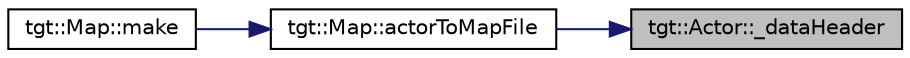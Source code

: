 digraph "tgt::Actor::_dataHeader"
{
 // LATEX_PDF_SIZE
  edge [fontname="Helvetica",fontsize="10",labelfontname="Helvetica",labelfontsize="10"];
  node [fontname="Helvetica",fontsize="10",shape=record];
  rankdir="RL";
  Node1 [label="tgt::Actor::_dataHeader",height=0.2,width=0.4,color="black", fillcolor="grey75", style="filled", fontcolor="black",tooltip=" "];
  Node1 -> Node2 [dir="back",color="midnightblue",fontsize="10",style="solid",fontname="Helvetica"];
  Node2 [label="tgt::Map::actorToMapFile",height=0.2,width=0.4,color="black", fillcolor="white", style="filled",URL="$df/ded/namespacetgt_1_1_map.html#a3fa199132f3ebaf8b07375e0ef9db1da",tooltip=" "];
  Node2 -> Node3 [dir="back",color="midnightblue",fontsize="10",style="solid",fontname="Helvetica"];
  Node3 [label="tgt::Map::make",height=0.2,width=0.4,color="black", fillcolor="white", style="filled",URL="$df/ded/namespacetgt_1_1_map.html#ae955f3e7f19a2015f8988c511547d239",tooltip=" "];
}
